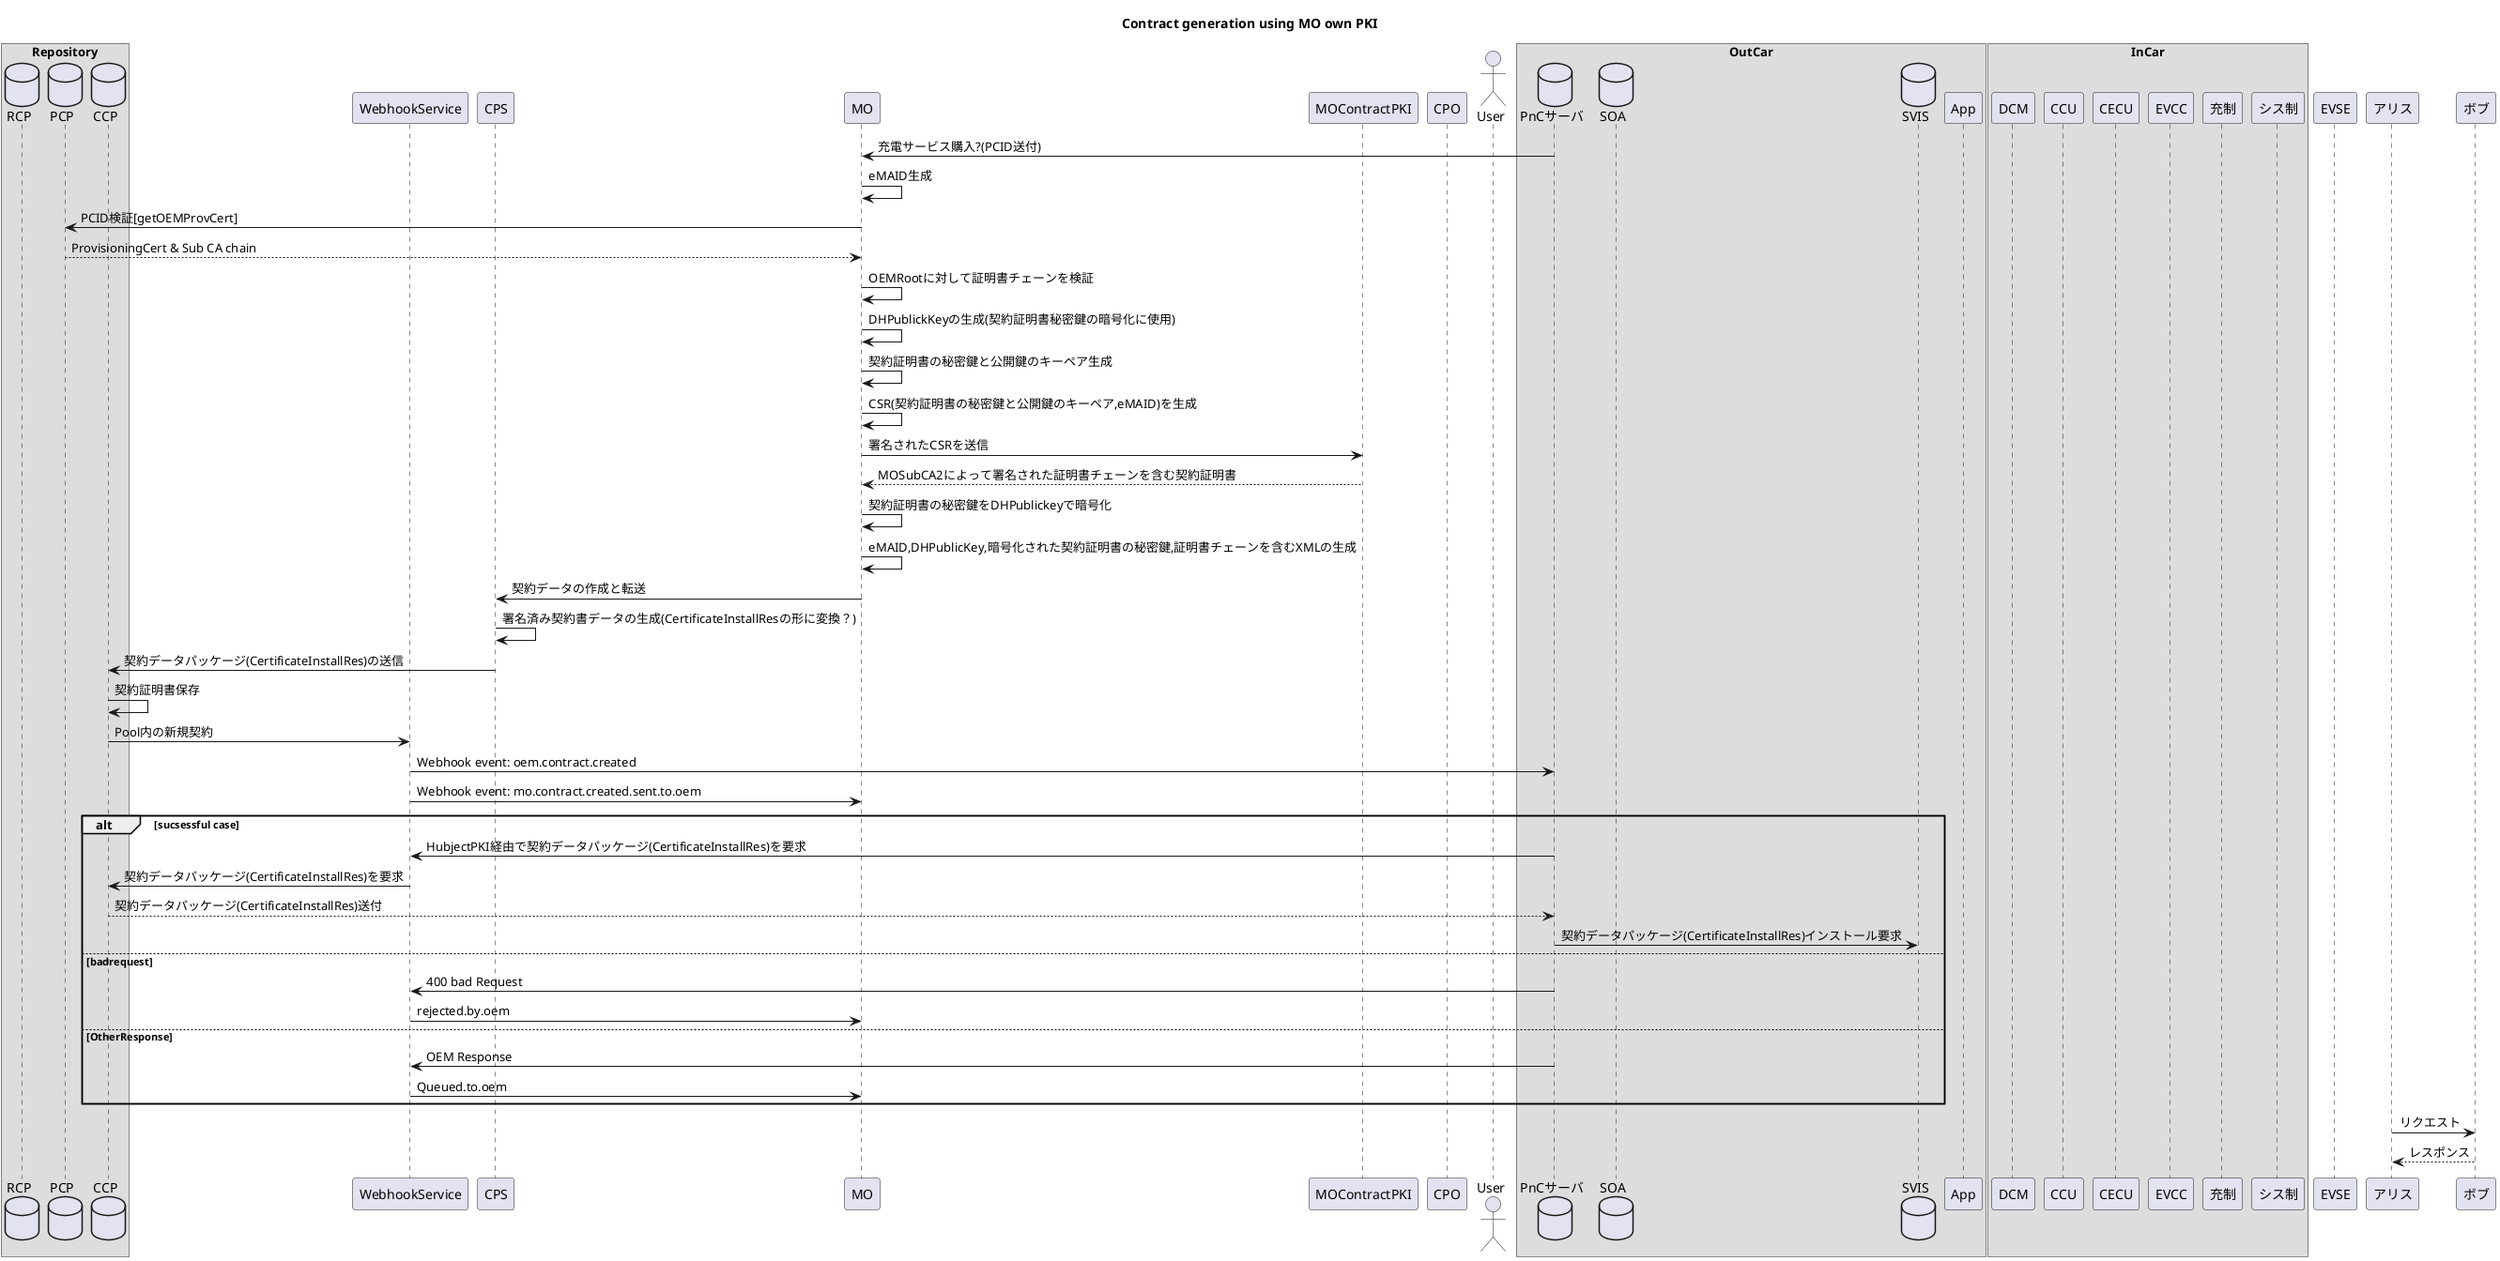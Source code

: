 @startuml
title Contract generation using MO own PKI

'分類子一覧
box "Repository"
    database    RCP as RCP
    database    PCP as PCP
    database    CCP as CCP
end box
participant WebhookService as WebhookService
participant CPS as CPS
participant MO as MO
participant MOContractPKI as MOContractPKI
participant CPO as CPO

Actor       User as User

box "OutCar"
database    PnCサーバ as PnCサーバ
database    SOA as SOA
database    SVIS as SVIS
participant App as App

end box
box "InCar"
    participant DCM as DCM
    participant CCU as CCU
    participant CCU as CCU
    participant CECU as CECU
    participant EVCC as EVCC
    participant 充制 as 充制
    participant シス制 as シス制
end box
participant EVSE as EVSE



'participant Participant as Foo
'actor       Actor       as Foo1
'boundary    Boundary    as Foo2
'control     Control     as Foo3
'entity      Entity      as Foo4
'database    Database    as Foo5
'collections Collections as Foo6
'queue       Queue       as Foo7

'''''''''''''''''''''''''''''''''''''''
'独自PKIを使用するMOの場合
'''''''''''''''''''''''''''''''''''''''

'PCIDを確定させたところから
PnCサーバ -> MO      : 充電サービス購入?(PCID送付) 
MO -> MO            : eMAID生成
MO -> PCP           : PCID検証[getOEMProvCert]
PCP --> MO          : ProvisioningCert & Sub CA chain
MO -> MO            : OEMRootに対して証明書チェーンを検証
MO -> MO            : DHPublickKeyの生成(契約証明書秘密鍵の暗号化に使用)
MO -> MO            : 契約証明書の秘密鍵と公開鍵のキーペア生成
MO -> MO            : CSR(契約証明書の秘密鍵と公開鍵のキーペア,eMAID)を生成
MO -> MOContractPKI : 署名されたCSRを送信
MOContractPKI --> MO: MOSubCA2によって署名された証明書チェーンを含む契約証明書
MO -> MO            : 契約証明書の秘密鍵をDHPublickeyで暗号化
MO -> MO            : eMAID,DHPublicKey,暗号化された契約証明書の秘密鍵,証明書チェーンを含むXMLの生成
MO -> CPS           : 契約データの作成と転送
CPS -> CPS          : 署名済み契約書データの生成(CertificateInstallResの形に変換？)
CPS -> CCP          : 契約データパッケージ(CertificateInstallRes)の送信
CCP -> CCP          : 契約証明書保存
CCP -> WebhookService   : Pool内の新規契約
WebhookService -> PnCサーバ : Webhook event: oem.contract.created
WebhookService -> MO : Webhook event: mo.contract.created.sent.to.oem

alt sucsessful case
    PnCサーバ -> WebhookService : HubjectPKI経由で契約データパッケージ(CertificateInstallRes)を要求
    WebhookService -> CCP :契約データパッケージ(CertificateInstallRes)を要求
    CCP --> PnCサーバ: 契約データパッケージ(CertificateInstallRes)送付
    PnCサーバ -> SVIS: 契約データパッケージ(CertificateInstallRes)インストール要求
else badrequest
    PnCサーバ -> WebhookService : 400 bad Request
    WebhookService -> MO : rejected.by.oem
else OtherResponse 
    PnCサーバ -> WebhookService : OEM Response
    WebhookService -> MO: Queued.to.oem
end




アリス -> ボブ: リクエスト
ボブ --> アリス: レスポンス
@enduml